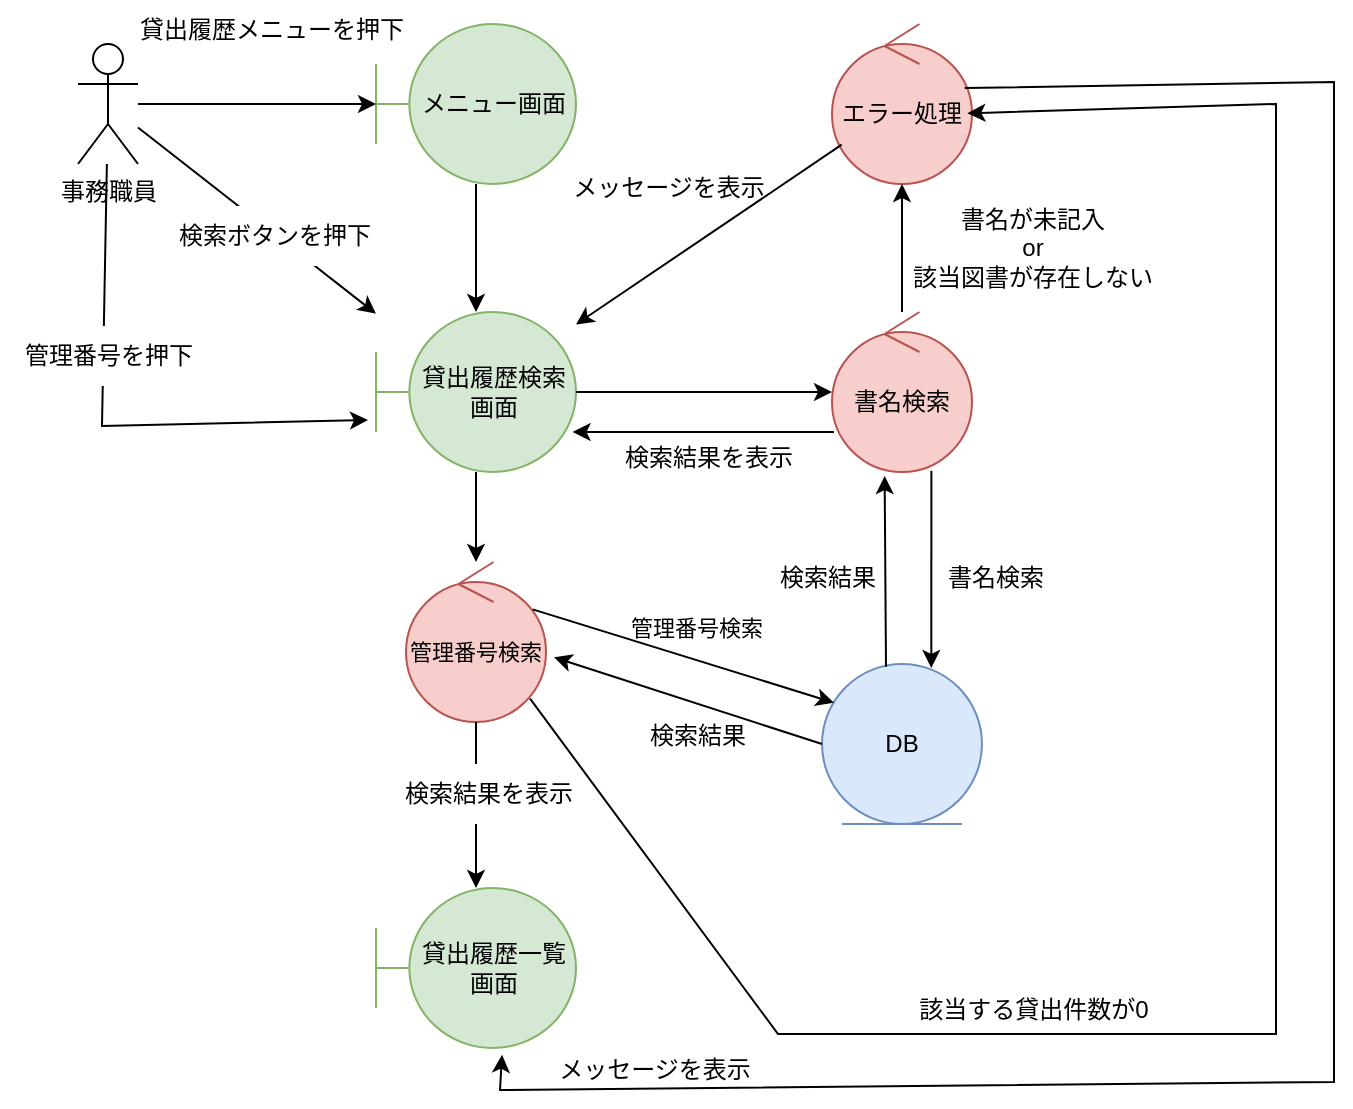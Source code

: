 <mxfile version="28.1.2">
  <diagram name="ページ1" id="nZwk5EC3gKYQb_rT2jHA">
    <mxGraphModel dx="786" dy="516" grid="0" gridSize="10" guides="1" tooltips="1" connect="1" arrows="1" fold="1" page="1" pageScale="1" pageWidth="827" pageHeight="1169" background="#ffffff" math="0" shadow="0">
      <root>
        <mxCell id="0" />
        <mxCell id="1" parent="0" />
        <mxCell id="ylw-R3-aIPUMT0YURn_o-1" value="事務職員" style="shape=umlActor;verticalLabelPosition=bottom;verticalAlign=top;html=1;outlineConnect=0;" vertex="1" parent="1">
          <mxGeometry x="94" y="56" width="30" height="60" as="geometry" />
        </mxCell>
        <mxCell id="ylw-R3-aIPUMT0YURn_o-2" value="&lt;div&gt;メニュー画面&lt;/div&gt;" style="shape=umlBoundary;whiteSpace=wrap;html=1;fillColor=#d5e8d4;strokeColor=#82b366;" vertex="1" parent="1">
          <mxGeometry x="243" y="46" width="100" height="80" as="geometry" />
        </mxCell>
        <mxCell id="ylw-R3-aIPUMT0YURn_o-6" value="貸出履歴検索画面" style="shape=umlBoundary;whiteSpace=wrap;html=1;fillColor=#d5e8d4;strokeColor=#82b366;" vertex="1" parent="1">
          <mxGeometry x="243" y="190" width="100" height="80" as="geometry" />
        </mxCell>
        <mxCell id="ylw-R3-aIPUMT0YURn_o-10" value="貸出履歴一覧画面" style="shape=umlBoundary;whiteSpace=wrap;html=1;fillColor=#d5e8d4;strokeColor=#82b366;" vertex="1" parent="1">
          <mxGeometry x="243" y="478" width="100" height="80" as="geometry" />
        </mxCell>
        <mxCell id="ylw-R3-aIPUMT0YURn_o-12" value="" style="endArrow=classic;html=1;rounded=0;" edge="1" parent="1" source="ylw-R3-aIPUMT0YURn_o-1" target="ylw-R3-aIPUMT0YURn_o-2">
          <mxGeometry width="50" height="50" relative="1" as="geometry">
            <mxPoint x="380" y="296" as="sourcePoint" />
            <mxPoint x="430" y="246" as="targetPoint" />
          </mxGeometry>
        </mxCell>
        <mxCell id="ylw-R3-aIPUMT0YURn_o-13" value="" style="endArrow=classic;html=1;rounded=0;" edge="1" parent="1" source="ylw-R3-aIPUMT0YURn_o-2" target="ylw-R3-aIPUMT0YURn_o-6">
          <mxGeometry width="50" height="50" relative="1" as="geometry">
            <mxPoint x="380" y="296" as="sourcePoint" />
            <mxPoint x="430" y="246" as="targetPoint" />
          </mxGeometry>
        </mxCell>
        <mxCell id="ylw-R3-aIPUMT0YURn_o-14" value="" style="endArrow=classic;html=1;rounded=0;" edge="1" parent="1" source="ylw-R3-aIPUMT0YURn_o-1" target="ylw-R3-aIPUMT0YURn_o-6">
          <mxGeometry width="50" height="50" relative="1" as="geometry">
            <mxPoint x="380" y="296" as="sourcePoint" />
            <mxPoint x="430" y="246" as="targetPoint" />
          </mxGeometry>
        </mxCell>
        <mxCell id="ylw-R3-aIPUMT0YURn_o-15" value="貸出履歴メニューを押下" style="text;html=1;align=center;verticalAlign=middle;whiteSpace=wrap;rounded=0;" vertex="1" parent="1">
          <mxGeometry x="119" y="34" width="144" height="30" as="geometry" />
        </mxCell>
        <mxCell id="ylw-R3-aIPUMT0YURn_o-16" value="検索ボタンを押下" style="text;html=1;align=center;verticalAlign=middle;whiteSpace=wrap;rounded=0;fillColor=default;" vertex="1" parent="1">
          <mxGeometry x="142" y="137" width="101" height="30" as="geometry" />
        </mxCell>
        <mxCell id="ylw-R3-aIPUMT0YURn_o-17" value="DB" style="ellipse;shape=umlEntity;whiteSpace=wrap;html=1;fillColor=#dae8fc;strokeColor=#6c8ebf;" vertex="1" parent="1">
          <mxGeometry x="466" y="366" width="80" height="80" as="geometry" />
        </mxCell>
        <mxCell id="ylw-R3-aIPUMT0YURn_o-18" value="書名検索" style="ellipse;shape=umlControl;whiteSpace=wrap;html=1;fillColor=#f8cecc;strokeColor=#b85450;" vertex="1" parent="1">
          <mxGeometry x="471" y="190" width="70" height="80" as="geometry" />
        </mxCell>
        <mxCell id="ylw-R3-aIPUMT0YURn_o-20" value="" style="endArrow=classic;html=1;rounded=0;" edge="1" parent="1" source="ylw-R3-aIPUMT0YURn_o-6" target="ylw-R3-aIPUMT0YURn_o-18">
          <mxGeometry width="50" height="50" relative="1" as="geometry">
            <mxPoint x="308" y="396" as="sourcePoint" />
            <mxPoint x="358" y="346" as="targetPoint" />
          </mxGeometry>
        </mxCell>
        <mxCell id="ylw-R3-aIPUMT0YURn_o-21" value="" style="endArrow=classic;html=1;rounded=0;exitX=0.71;exitY=0.992;exitDx=0;exitDy=0;exitPerimeter=0;entryX=0.683;entryY=0.025;entryDx=0;entryDy=0;entryPerimeter=0;" edge="1" parent="1" source="ylw-R3-aIPUMT0YURn_o-18" target="ylw-R3-aIPUMT0YURn_o-17">
          <mxGeometry width="50" height="50" relative="1" as="geometry">
            <mxPoint x="308" y="396" as="sourcePoint" />
            <mxPoint x="358" y="346" as="targetPoint" />
          </mxGeometry>
        </mxCell>
        <mxCell id="ylw-R3-aIPUMT0YURn_o-22" value="" style="endArrow=classic;html=1;rounded=0;entryX=0.376;entryY=1.025;entryDx=0;entryDy=0;entryPerimeter=0;exitX=0.4;exitY=0.017;exitDx=0;exitDy=0;exitPerimeter=0;" edge="1" parent="1" source="ylw-R3-aIPUMT0YURn_o-17" target="ylw-R3-aIPUMT0YURn_o-18">
          <mxGeometry width="50" height="50" relative="1" as="geometry">
            <mxPoint x="308" y="396" as="sourcePoint" />
            <mxPoint x="358" y="346" as="targetPoint" />
          </mxGeometry>
        </mxCell>
        <mxCell id="ylw-R3-aIPUMT0YURn_o-23" value="書名検索" style="text;html=1;align=center;verticalAlign=middle;whiteSpace=wrap;rounded=0;" vertex="1" parent="1">
          <mxGeometry x="523" y="308" width="60" height="30" as="geometry" />
        </mxCell>
        <mxCell id="ylw-R3-aIPUMT0YURn_o-24" value="検索結果" style="text;html=1;align=center;verticalAlign=middle;whiteSpace=wrap;rounded=0;" vertex="1" parent="1">
          <mxGeometry x="439" y="308" width="60" height="30" as="geometry" />
        </mxCell>
        <mxCell id="ylw-R3-aIPUMT0YURn_o-25" value="" style="endArrow=classic;html=1;rounded=0;entryX=0.983;entryY=0.75;entryDx=0;entryDy=0;entryPerimeter=0;exitX=0.014;exitY=0.75;exitDx=0;exitDy=0;exitPerimeter=0;" edge="1" parent="1" source="ylw-R3-aIPUMT0YURn_o-18" target="ylw-R3-aIPUMT0YURn_o-6">
          <mxGeometry width="50" height="50" relative="1" as="geometry">
            <mxPoint x="308" y="396" as="sourcePoint" />
            <mxPoint x="358" y="346" as="targetPoint" />
          </mxGeometry>
        </mxCell>
        <mxCell id="ylw-R3-aIPUMT0YURn_o-27" value="エラー処理" style="ellipse;shape=umlControl;whiteSpace=wrap;html=1;fillColor=#f8cecc;strokeColor=#b85450;" vertex="1" parent="1">
          <mxGeometry x="471" y="46" width="70" height="80" as="geometry" />
        </mxCell>
        <mxCell id="ylw-R3-aIPUMT0YURn_o-29" value="" style="endArrow=classic;html=1;rounded=0;" edge="1" parent="1" source="ylw-R3-aIPUMT0YURn_o-18" target="ylw-R3-aIPUMT0YURn_o-27">
          <mxGeometry width="50" height="50" relative="1" as="geometry">
            <mxPoint x="308" y="308" as="sourcePoint" />
            <mxPoint x="358" y="258" as="targetPoint" />
          </mxGeometry>
        </mxCell>
        <mxCell id="ylw-R3-aIPUMT0YURn_o-30" value="書名が未記入&lt;div&gt;or&lt;/div&gt;&lt;div&gt;該当図書が存在しない&lt;/div&gt;" style="text;html=1;align=center;verticalAlign=middle;whiteSpace=wrap;rounded=0;" vertex="1" parent="1">
          <mxGeometry x="508" y="143" width="127" height="30" as="geometry" />
        </mxCell>
        <mxCell id="ylw-R3-aIPUMT0YURn_o-31" value="" style="endArrow=classic;html=1;rounded=0;" edge="1" parent="1" source="ylw-R3-aIPUMT0YURn_o-27" target="ylw-R3-aIPUMT0YURn_o-6">
          <mxGeometry width="50" height="50" relative="1" as="geometry">
            <mxPoint x="308" y="308" as="sourcePoint" />
            <mxPoint x="358" y="258" as="targetPoint" />
          </mxGeometry>
        </mxCell>
        <mxCell id="ylw-R3-aIPUMT0YURn_o-32" value="メッセージを表示" style="text;html=1;align=center;verticalAlign=middle;whiteSpace=wrap;rounded=0;" vertex="1" parent="1">
          <mxGeometry x="338" y="113" width="103" height="30" as="geometry" />
        </mxCell>
        <mxCell id="ylw-R3-aIPUMT0YURn_o-33" value="検索結果を表示" style="text;html=1;align=center;verticalAlign=middle;whiteSpace=wrap;rounded=0;" vertex="1" parent="1">
          <mxGeometry x="366" y="248" width="87" height="30" as="geometry" />
        </mxCell>
        <mxCell id="ylw-R3-aIPUMT0YURn_o-34" value="" style="endArrow=classic;html=1;rounded=0;entryX=-0.04;entryY=0.675;entryDx=0;entryDy=0;entryPerimeter=0;" edge="1" parent="1" source="ylw-R3-aIPUMT0YURn_o-1" target="ylw-R3-aIPUMT0YURn_o-6">
          <mxGeometry width="50" height="50" relative="1" as="geometry">
            <mxPoint x="308" y="308" as="sourcePoint" />
            <mxPoint x="358" y="258" as="targetPoint" />
            <Array as="points">
              <mxPoint x="106" y="247" />
            </Array>
          </mxGeometry>
        </mxCell>
        <mxCell id="ylw-R3-aIPUMT0YURn_o-36" value="管理番号を押下" style="text;html=1;align=center;verticalAlign=middle;whiteSpace=wrap;rounded=0;fillColor=default;" vertex="1" parent="1">
          <mxGeometry x="55.5" y="197" width="107" height="30" as="geometry" />
        </mxCell>
        <mxCell id="ylw-R3-aIPUMT0YURn_o-37" value="&lt;font style=&quot;font-size: 11px;&quot;&gt;管理番号検索&lt;/font&gt;" style="ellipse;shape=umlControl;whiteSpace=wrap;html=1;fillColor=#f8cecc;strokeColor=#b85450;" vertex="1" parent="1">
          <mxGeometry x="258" y="315" width="70" height="80" as="geometry" />
        </mxCell>
        <mxCell id="ylw-R3-aIPUMT0YURn_o-39" value="" style="endArrow=classic;html=1;rounded=0;" edge="1" parent="1" source="ylw-R3-aIPUMT0YURn_o-6" target="ylw-R3-aIPUMT0YURn_o-37">
          <mxGeometry width="50" height="50" relative="1" as="geometry">
            <mxPoint x="308" y="320" as="sourcePoint" />
            <mxPoint x="358" y="270" as="targetPoint" />
          </mxGeometry>
        </mxCell>
        <mxCell id="ylw-R3-aIPUMT0YURn_o-40" value="" style="endArrow=classic;html=1;rounded=0;entryX=0.075;entryY=0.242;entryDx=0;entryDy=0;entryPerimeter=0;exitX=0.905;exitY=0.296;exitDx=0;exitDy=0;exitPerimeter=0;" edge="1" parent="1" source="ylw-R3-aIPUMT0YURn_o-37" target="ylw-R3-aIPUMT0YURn_o-17">
          <mxGeometry width="50" height="50" relative="1" as="geometry">
            <mxPoint x="308" y="320" as="sourcePoint" />
            <mxPoint x="381" y="327" as="targetPoint" />
          </mxGeometry>
        </mxCell>
        <mxCell id="ylw-R3-aIPUMT0YURn_o-41" value="" style="endArrow=classic;html=1;rounded=0;entryX=1.057;entryY=0.596;entryDx=0;entryDy=0;entryPerimeter=0;exitX=0;exitY=0.5;exitDx=0;exitDy=0;" edge="1" parent="1" source="ylw-R3-aIPUMT0YURn_o-17" target="ylw-R3-aIPUMT0YURn_o-37">
          <mxGeometry width="50" height="50" relative="1" as="geometry">
            <mxPoint x="463" y="406" as="sourcePoint" />
            <mxPoint x="358" y="270" as="targetPoint" />
          </mxGeometry>
        </mxCell>
        <mxCell id="ylw-R3-aIPUMT0YURn_o-42" value="検索結果" style="text;html=1;align=center;verticalAlign=middle;whiteSpace=wrap;rounded=0;" vertex="1" parent="1">
          <mxGeometry x="374" y="387" width="60" height="30" as="geometry" />
        </mxCell>
        <mxCell id="ylw-R3-aIPUMT0YURn_o-43" value="&lt;font style=&quot;font-size: 11px;&quot;&gt;管理番号検索&lt;/font&gt;" style="text;html=1;align=center;verticalAlign=middle;whiteSpace=wrap;rounded=0;" vertex="1" parent="1">
          <mxGeometry x="368" y="333" width="71" height="30" as="geometry" />
        </mxCell>
        <mxCell id="ylw-R3-aIPUMT0YURn_o-44" value="" style="endArrow=classic;html=1;rounded=0;" edge="1" parent="1" source="ylw-R3-aIPUMT0YURn_o-37" target="ylw-R3-aIPUMT0YURn_o-10">
          <mxGeometry width="50" height="50" relative="1" as="geometry">
            <mxPoint x="308" y="336" as="sourcePoint" />
            <mxPoint x="358" y="286" as="targetPoint" />
          </mxGeometry>
        </mxCell>
        <mxCell id="ylw-R3-aIPUMT0YURn_o-46" value="検索結果を表示" style="text;html=1;align=center;verticalAlign=middle;whiteSpace=wrap;rounded=0;fillColor=default;" vertex="1" parent="1">
          <mxGeometry x="256" y="416" width="87" height="30" as="geometry" />
        </mxCell>
        <mxCell id="ylw-R3-aIPUMT0YURn_o-47" value="" style="endArrow=classic;html=1;rounded=0;exitX=0.886;exitY=0.854;exitDx=0;exitDy=0;exitPerimeter=0;entryX=0.967;entryY=0.558;entryDx=0;entryDy=0;entryPerimeter=0;" edge="1" parent="1" source="ylw-R3-aIPUMT0YURn_o-37" target="ylw-R3-aIPUMT0YURn_o-27">
          <mxGeometry width="50" height="50" relative="1" as="geometry">
            <mxPoint x="308" y="336" as="sourcePoint" />
            <mxPoint x="672" y="80" as="targetPoint" />
            <Array as="points">
              <mxPoint x="444" y="551" />
              <mxPoint x="693" y="551" />
              <mxPoint x="693" y="86" />
            </Array>
          </mxGeometry>
        </mxCell>
        <mxCell id="ylw-R3-aIPUMT0YURn_o-48" value="該当する貸出件数が0" style="text;html=1;align=center;verticalAlign=middle;whiteSpace=wrap;rounded=0;" vertex="1" parent="1">
          <mxGeometry x="492.5" y="524" width="158" height="30" as="geometry" />
        </mxCell>
        <mxCell id="ylw-R3-aIPUMT0YURn_o-50" value="" style="endArrow=classic;html=1;rounded=0;exitX=0.948;exitY=0.4;exitDx=0;exitDy=0;exitPerimeter=0;entryX=0.63;entryY=1.042;entryDx=0;entryDy=0;entryPerimeter=0;" edge="1" parent="1" source="ylw-R3-aIPUMT0YURn_o-27" target="ylw-R3-aIPUMT0YURn_o-10">
          <mxGeometry width="50" height="50" relative="1" as="geometry">
            <mxPoint x="569" y="65" as="sourcePoint" />
            <mxPoint x="302" y="599" as="targetPoint" />
            <Array as="points">
              <mxPoint x="722" y="75" />
              <mxPoint x="722" y="575" />
              <mxPoint x="305" y="579" />
            </Array>
          </mxGeometry>
        </mxCell>
        <mxCell id="ylw-R3-aIPUMT0YURn_o-51" value="メッセージを表示" style="text;html=1;align=center;verticalAlign=middle;whiteSpace=wrap;rounded=0;" vertex="1" parent="1">
          <mxGeometry x="331" y="554" width="103" height="30" as="geometry" />
        </mxCell>
      </root>
    </mxGraphModel>
  </diagram>
</mxfile>

